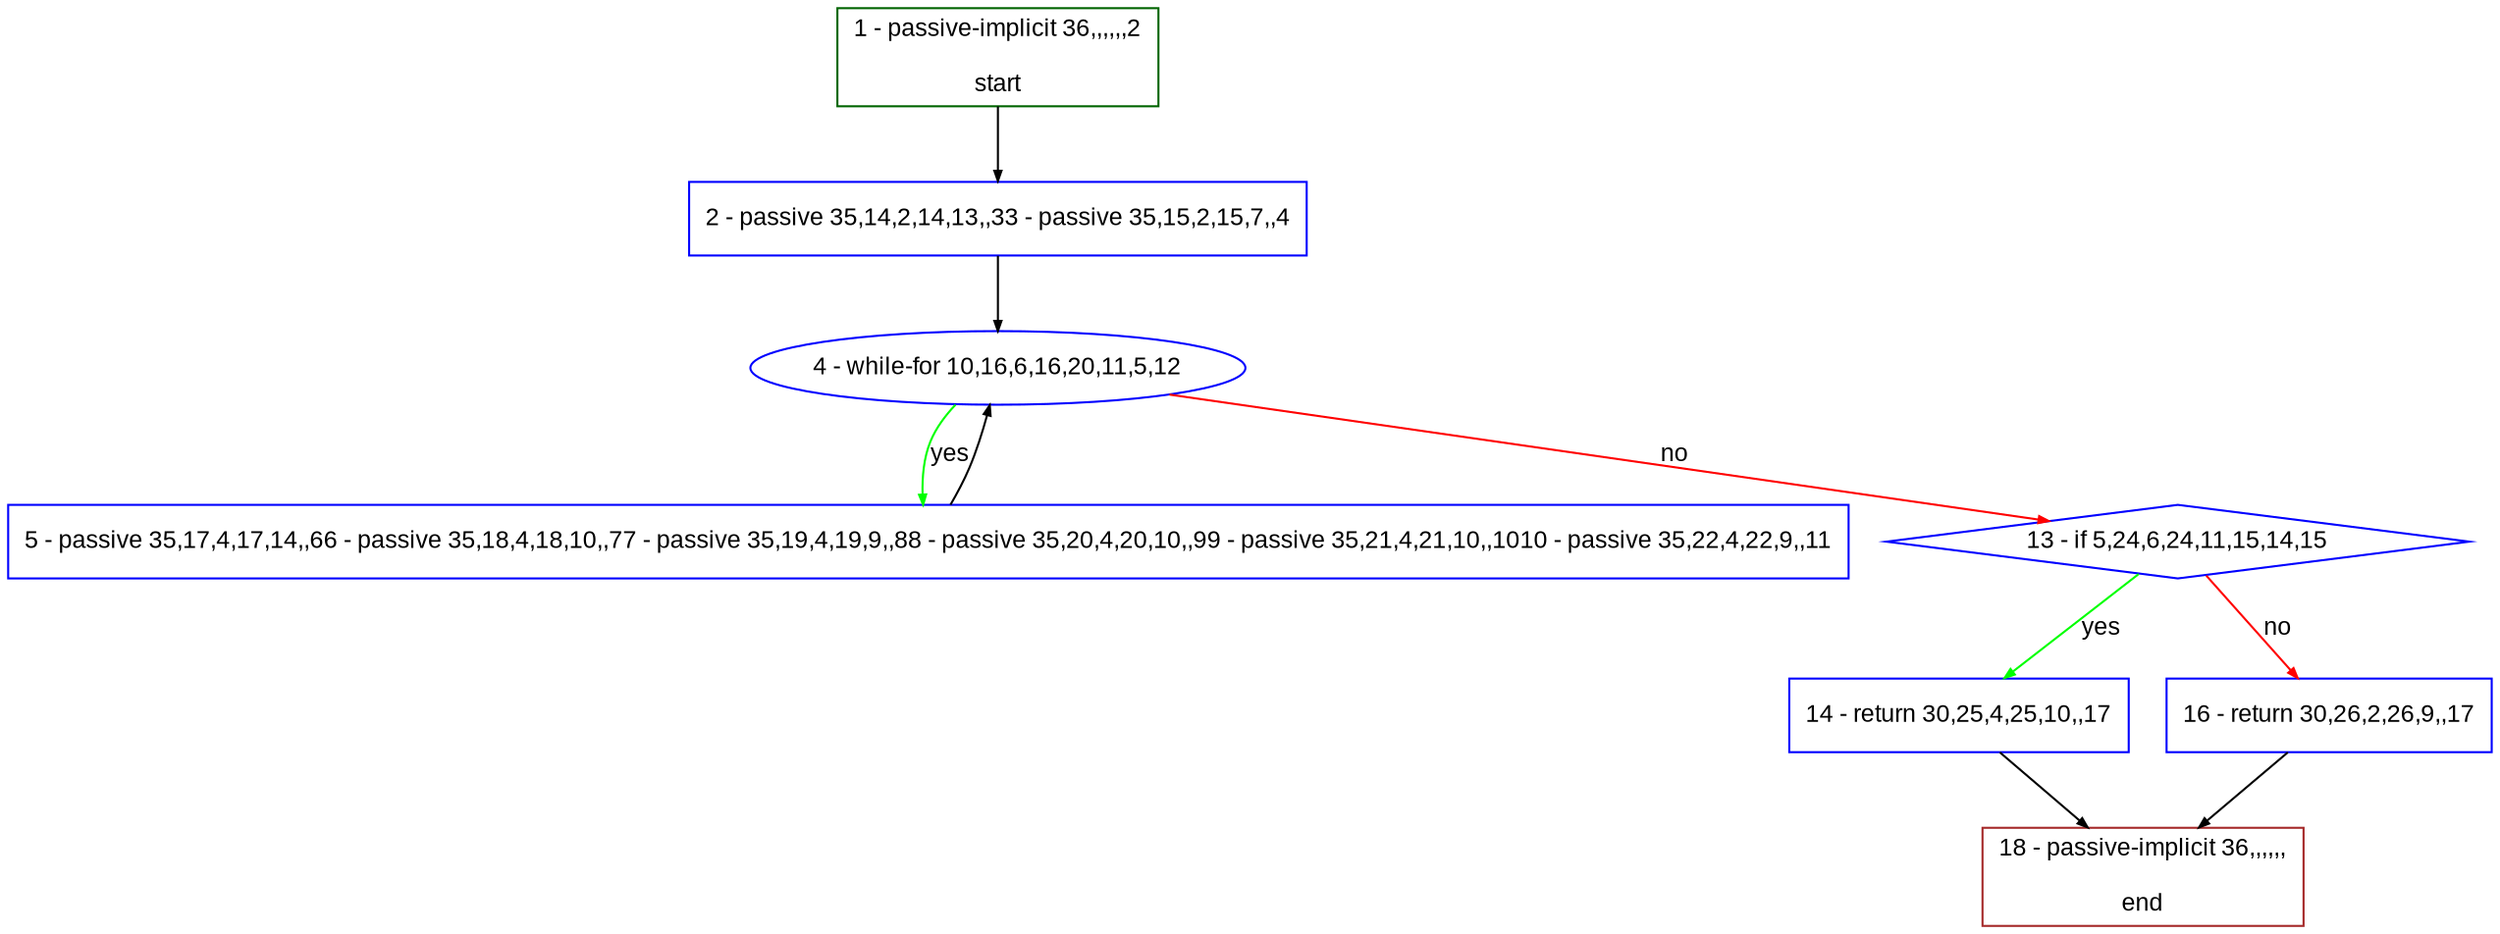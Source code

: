 digraph "" {
  graph [bgcolor="white", fillcolor="#FFFFCC", pack="true", packmode="clust", fontname="Arial", label="", fontsize="12", compound="true", style="rounded,filled"];
  node [node_initialized="no", fillcolor="white", fontname="Arial", label="", color="grey", fontsize="12", fixedsize="false", compound="true", shape="rectangle", style="filled"];
  edge [arrowtail="none", lhead="", fontcolor="black", fontname="Arial", label="", color="black", fontsize="12", arrowhead="normal", arrowsize="0.5", compound="true", ltail="", dir="forward"];
  __N1 [fillcolor="#ffffff", label="2 - passive 35,14,2,14,13,,33 - passive 35,15,2,15,7,,4", color="#0000ff", shape="box", style="filled"];
  __N2 [fillcolor="#ffffff", label="1 - passive-implicit 36,,,,,,2\n\nstart", color="#006400", shape="box", style="filled"];
  __N3 [fillcolor="#ffffff", label="4 - while-for 10,16,6,16,20,11,5,12", color="#0000ff", shape="oval", style="filled"];
  __N4 [fillcolor="#ffffff", label="5 - passive 35,17,4,17,14,,66 - passive 35,18,4,18,10,,77 - passive 35,19,4,19,9,,88 - passive 35,20,4,20,10,,99 - passive 35,21,4,21,10,,1010 - passive 35,22,4,22,9,,11", color="#0000ff", shape="box", style="filled"];
  __N5 [fillcolor="#ffffff", label="13 - if 5,24,6,24,11,15,14,15", color="#0000ff", shape="diamond", style="filled"];
  __N6 [fillcolor="#ffffff", label="14 - return 30,25,4,25,10,,17", color="#0000ff", shape="box", style="filled"];
  __N7 [fillcolor="#ffffff", label="16 - return 30,26,2,26,9,,17", color="#0000ff", shape="box", style="filled"];
  __N8 [fillcolor="#ffffff", label="18 - passive-implicit 36,,,,,,\n\nend", color="#a52a2a", shape="box", style="filled"];
  __N2 -> __N1 [arrowtail="none", color="#000000", label="", arrowhead="normal", dir="forward"];
  __N1 -> __N3 [arrowtail="none", color="#000000", label="", arrowhead="normal", dir="forward"];
  __N3 -> __N4 [arrowtail="none", color="#00ff00", label="yes", arrowhead="normal", dir="forward"];
  __N4 -> __N3 [arrowtail="none", color="#000000", label="", arrowhead="normal", dir="forward"];
  __N3 -> __N5 [arrowtail="none", color="#ff0000", label="no", arrowhead="normal", dir="forward"];
  __N5 -> __N6 [arrowtail="none", color="#00ff00", label="yes", arrowhead="normal", dir="forward"];
  __N5 -> __N7 [arrowtail="none", color="#ff0000", label="no", arrowhead="normal", dir="forward"];
  __N6 -> __N8 [arrowtail="none", color="#000000", label="", arrowhead="normal", dir="forward"];
  __N7 -> __N8 [arrowtail="none", color="#000000", label="", arrowhead="normal", dir="forward"];
}
